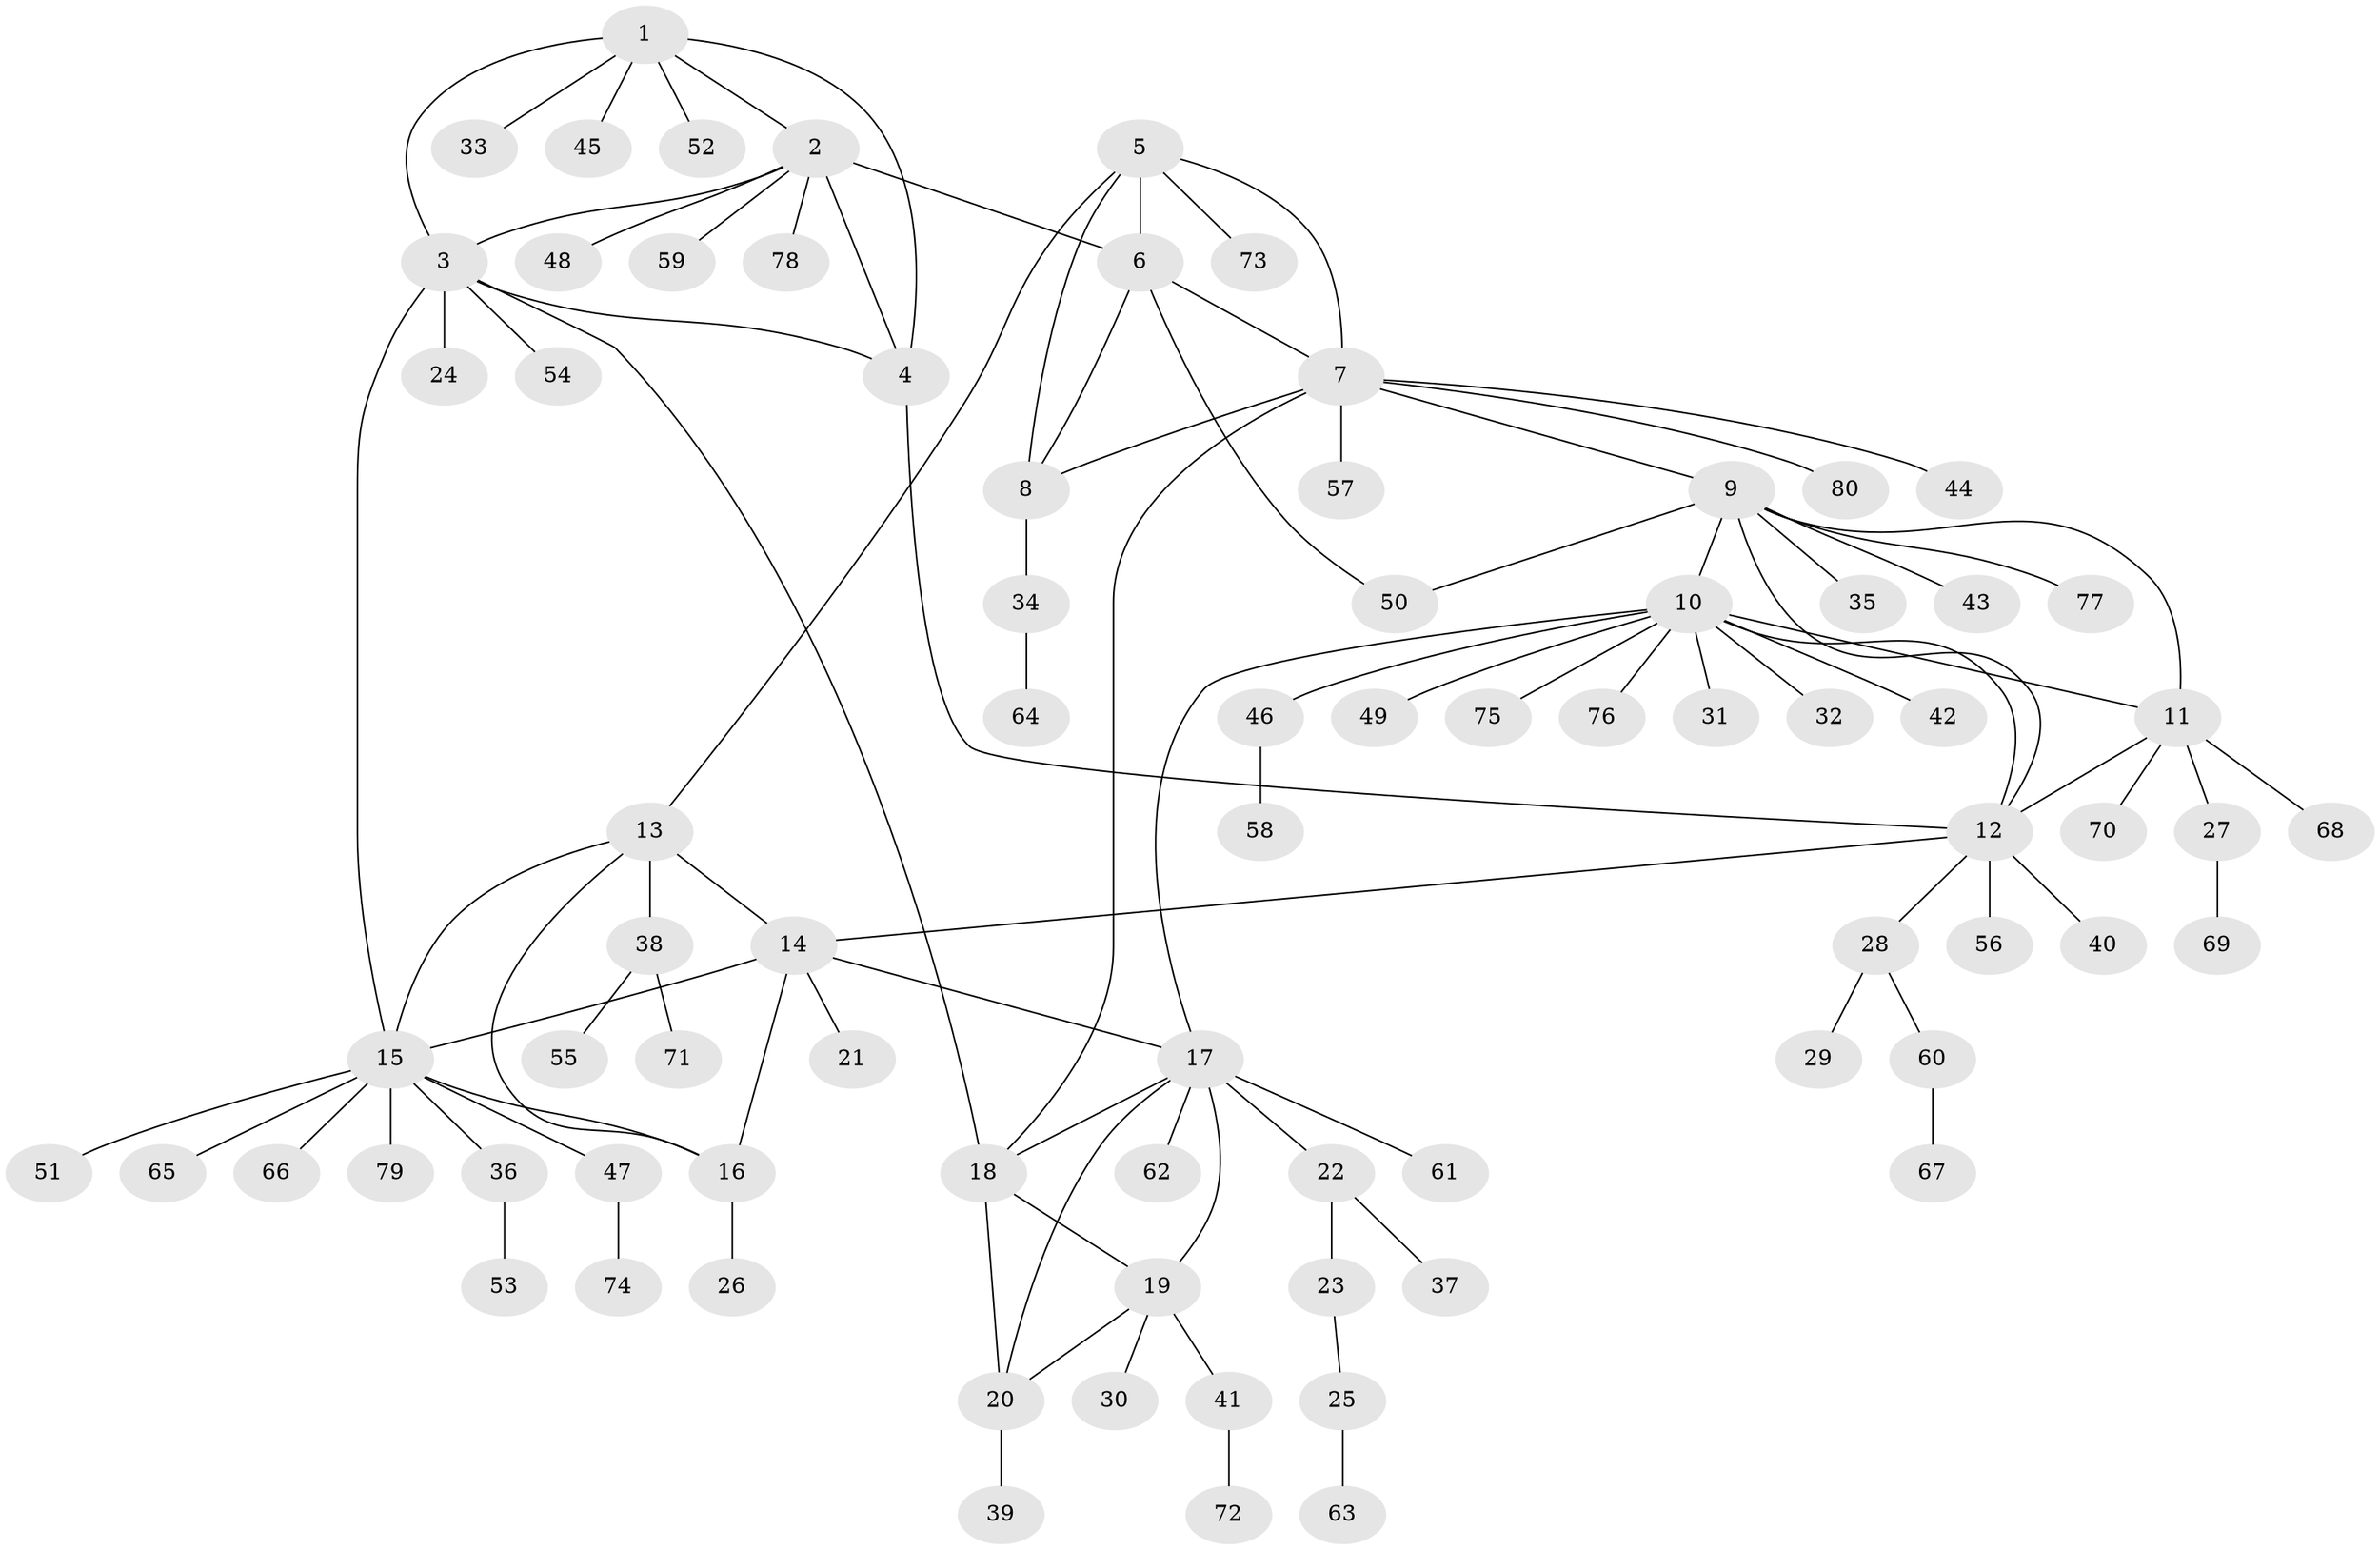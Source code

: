 // coarse degree distribution, {5: 0.025, 7: 0.125, 4: 0.075, 1: 0.75, 8: 0.025}
// Generated by graph-tools (version 1.1) at 2025/58/03/04/25 21:58:18]
// undirected, 80 vertices, 101 edges
graph export_dot {
graph [start="1"]
  node [color=gray90,style=filled];
  1;
  2;
  3;
  4;
  5;
  6;
  7;
  8;
  9;
  10;
  11;
  12;
  13;
  14;
  15;
  16;
  17;
  18;
  19;
  20;
  21;
  22;
  23;
  24;
  25;
  26;
  27;
  28;
  29;
  30;
  31;
  32;
  33;
  34;
  35;
  36;
  37;
  38;
  39;
  40;
  41;
  42;
  43;
  44;
  45;
  46;
  47;
  48;
  49;
  50;
  51;
  52;
  53;
  54;
  55;
  56;
  57;
  58;
  59;
  60;
  61;
  62;
  63;
  64;
  65;
  66;
  67;
  68;
  69;
  70;
  71;
  72;
  73;
  74;
  75;
  76;
  77;
  78;
  79;
  80;
  1 -- 2;
  1 -- 3;
  1 -- 4;
  1 -- 33;
  1 -- 45;
  1 -- 52;
  2 -- 3;
  2 -- 4;
  2 -- 6;
  2 -- 48;
  2 -- 59;
  2 -- 78;
  3 -- 4;
  3 -- 15;
  3 -- 18;
  3 -- 24;
  3 -- 54;
  4 -- 12;
  5 -- 6;
  5 -- 7;
  5 -- 8;
  5 -- 13;
  5 -- 73;
  6 -- 7;
  6 -- 8;
  6 -- 50;
  7 -- 8;
  7 -- 9;
  7 -- 18;
  7 -- 44;
  7 -- 57;
  7 -- 80;
  8 -- 34;
  9 -- 10;
  9 -- 11;
  9 -- 12;
  9 -- 35;
  9 -- 43;
  9 -- 50;
  9 -- 77;
  10 -- 11;
  10 -- 12;
  10 -- 17;
  10 -- 31;
  10 -- 32;
  10 -- 42;
  10 -- 46;
  10 -- 49;
  10 -- 75;
  10 -- 76;
  11 -- 12;
  11 -- 27;
  11 -- 68;
  11 -- 70;
  12 -- 14;
  12 -- 28;
  12 -- 40;
  12 -- 56;
  13 -- 14;
  13 -- 15;
  13 -- 16;
  13 -- 38;
  14 -- 15;
  14 -- 16;
  14 -- 17;
  14 -- 21;
  15 -- 16;
  15 -- 36;
  15 -- 47;
  15 -- 51;
  15 -- 65;
  15 -- 66;
  15 -- 79;
  16 -- 26;
  17 -- 18;
  17 -- 19;
  17 -- 20;
  17 -- 22;
  17 -- 61;
  17 -- 62;
  18 -- 19;
  18 -- 20;
  19 -- 20;
  19 -- 30;
  19 -- 41;
  20 -- 39;
  22 -- 23;
  22 -- 37;
  23 -- 25;
  25 -- 63;
  27 -- 69;
  28 -- 29;
  28 -- 60;
  34 -- 64;
  36 -- 53;
  38 -- 55;
  38 -- 71;
  41 -- 72;
  46 -- 58;
  47 -- 74;
  60 -- 67;
}
